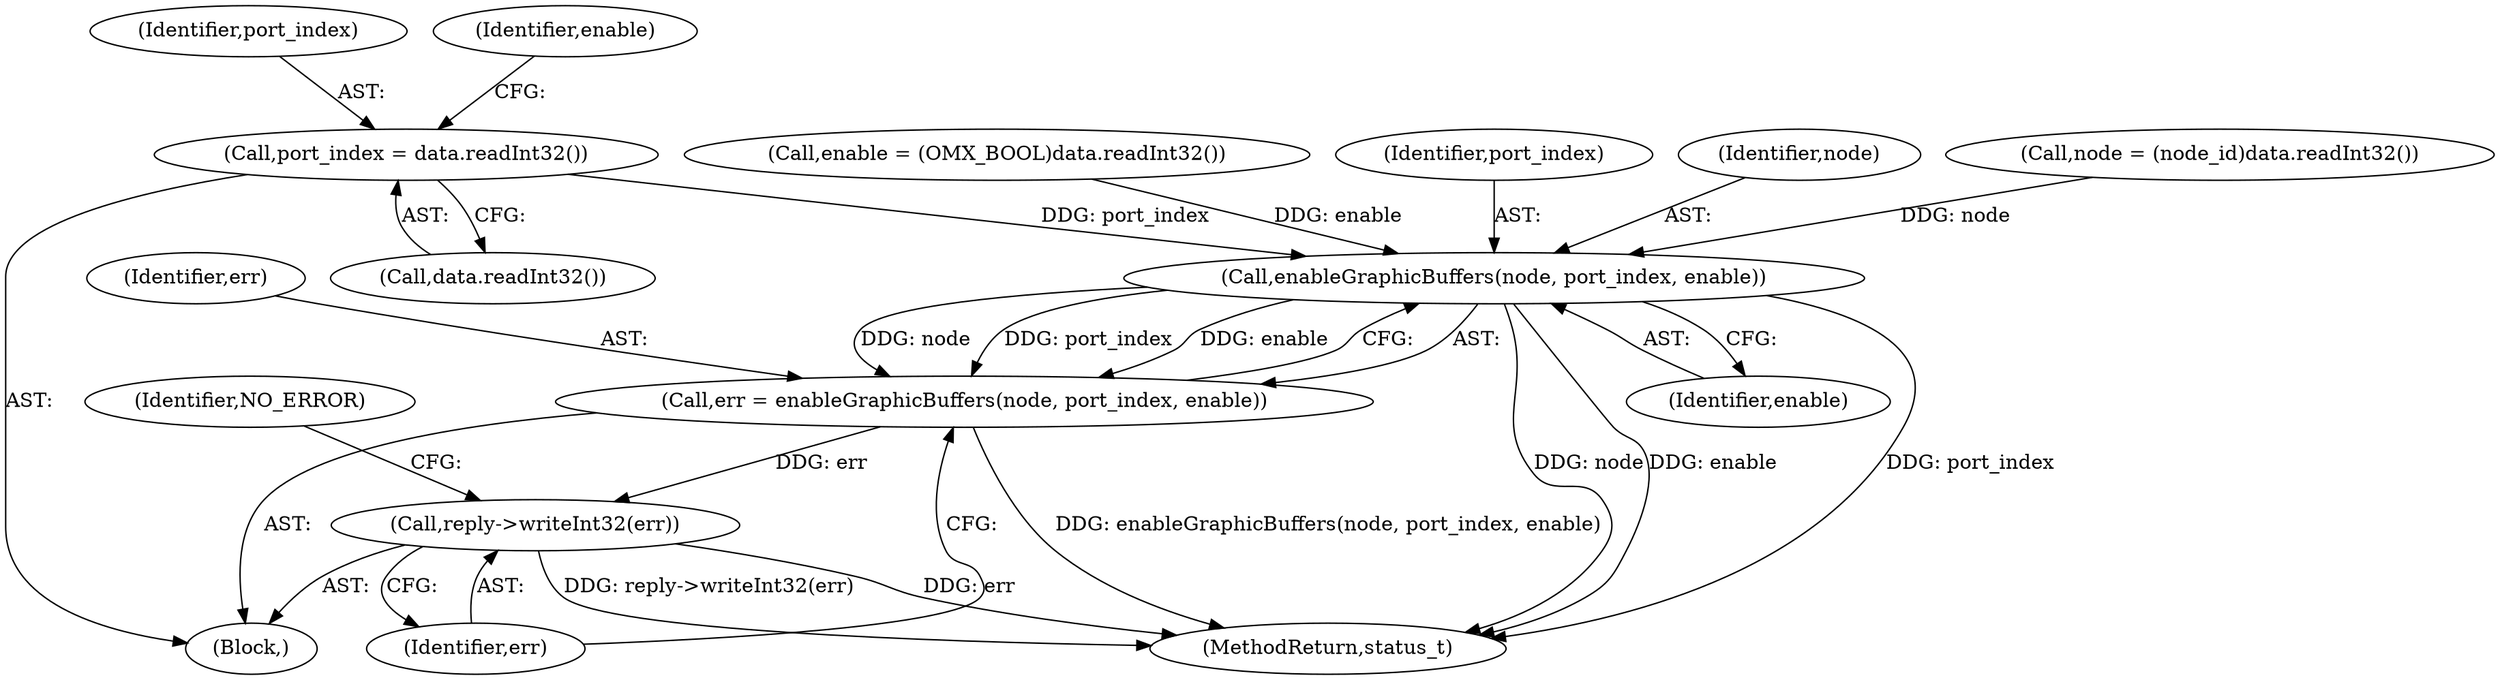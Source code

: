 digraph "0_Android_25be9ac20db51044e1b09ca67906355e4f328d48_0@API" {
"1000430" [label="(Call,port_index = data.readInt32())"];
"1000442" [label="(Call,enableGraphicBuffers(node, port_index, enable))"];
"1000440" [label="(Call,err = enableGraphicBuffers(node, port_index, enable))"];
"1000446" [label="(Call,reply->writeInt32(err))"];
"1000442" [label="(Call,enableGraphicBuffers(node, port_index, enable))"];
"1000432" [label="(Call,data.readInt32())"];
"1000449" [label="(Identifier,NO_ERROR)"];
"1000447" [label="(Identifier,err)"];
"1000431" [label="(Identifier,port_index)"];
"1000418" [label="(Block,)"];
"1000440" [label="(Call,err = enableGraphicBuffers(node, port_index, enable))"];
"1000444" [label="(Identifier,port_index)"];
"1000443" [label="(Identifier,node)"];
"1000441" [label="(Identifier,err)"];
"1000424" [label="(Call,node = (node_id)data.readInt32())"];
"1001056" [label="(MethodReturn,status_t)"];
"1000445" [label="(Identifier,enable)"];
"1000446" [label="(Call,reply->writeInt32(err))"];
"1000434" [label="(Call,enable = (OMX_BOOL)data.readInt32())"];
"1000435" [label="(Identifier,enable)"];
"1000430" [label="(Call,port_index = data.readInt32())"];
"1000430" -> "1000418"  [label="AST: "];
"1000430" -> "1000432"  [label="CFG: "];
"1000431" -> "1000430"  [label="AST: "];
"1000432" -> "1000430"  [label="AST: "];
"1000435" -> "1000430"  [label="CFG: "];
"1000430" -> "1000442"  [label="DDG: port_index"];
"1000442" -> "1000440"  [label="AST: "];
"1000442" -> "1000445"  [label="CFG: "];
"1000443" -> "1000442"  [label="AST: "];
"1000444" -> "1000442"  [label="AST: "];
"1000445" -> "1000442"  [label="AST: "];
"1000440" -> "1000442"  [label="CFG: "];
"1000442" -> "1001056"  [label="DDG: node"];
"1000442" -> "1001056"  [label="DDG: enable"];
"1000442" -> "1001056"  [label="DDG: port_index"];
"1000442" -> "1000440"  [label="DDG: node"];
"1000442" -> "1000440"  [label="DDG: port_index"];
"1000442" -> "1000440"  [label="DDG: enable"];
"1000424" -> "1000442"  [label="DDG: node"];
"1000434" -> "1000442"  [label="DDG: enable"];
"1000440" -> "1000418"  [label="AST: "];
"1000441" -> "1000440"  [label="AST: "];
"1000447" -> "1000440"  [label="CFG: "];
"1000440" -> "1001056"  [label="DDG: enableGraphicBuffers(node, port_index, enable)"];
"1000440" -> "1000446"  [label="DDG: err"];
"1000446" -> "1000418"  [label="AST: "];
"1000446" -> "1000447"  [label="CFG: "];
"1000447" -> "1000446"  [label="AST: "];
"1000449" -> "1000446"  [label="CFG: "];
"1000446" -> "1001056"  [label="DDG: reply->writeInt32(err)"];
"1000446" -> "1001056"  [label="DDG: err"];
}
